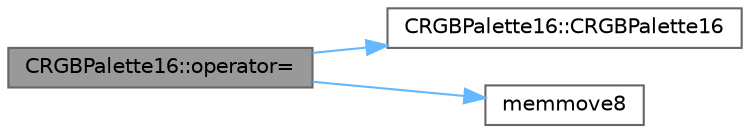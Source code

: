 digraph "CRGBPalette16::operator="
{
 // INTERACTIVE_SVG=YES
 // LATEX_PDF_SIZE
  bgcolor="transparent";
  edge [fontname=Helvetica,fontsize=10,labelfontname=Helvetica,labelfontsize=10];
  node [fontname=Helvetica,fontsize=10,shape=box,height=0.2,width=0.4];
  rankdir="LR";
  Node1 [id="Node000001",label="CRGBPalette16::operator=",height=0.2,width=0.4,color="gray40", fillcolor="grey60", style="filled", fontcolor="black",tooltip="Copy constructor."];
  Node1 -> Node2 [id="edge1_Node000001_Node000002",color="steelblue1",style="solid",tooltip=" "];
  Node2 [id="Node000002",label="CRGBPalette16::CRGBPalette16",height=0.2,width=0.4,color="grey40", fillcolor="white", style="filled",URL="$d2/dc4/class_c_r_g_b_palette16_af3a6a06fddf749622ffe099e2d39302f.html#af3a6a06fddf749622ffe099e2d39302f",tooltip="Default constructor."];
  Node1 -> Node3 [id="edge2_Node000001_Node000003",color="steelblue1",style="solid",tooltip=" "];
  Node3 [id="Node000003",label="memmove8",height=0.2,width=0.4,color="grey40", fillcolor="white", style="filled",URL="$d6/de6/group___fast_memory_gaf5537d0243691002376d6a49566a47d4.html#gaf5537d0243691002376d6a49566a47d4",tooltip="Faster alternative to memmove() on AVR."];
}
